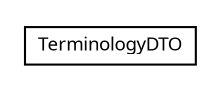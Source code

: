 #!/usr/local/bin/dot
#
# Class diagram 
# Generated by UMLGraph version R5_6 (http://www.umlgraph.org/)
#

digraph G {
	edge [fontname="Trebuchet MS",fontsize=10,labelfontname="Trebuchet MS",labelfontsize=10];
	node [fontname="Trebuchet MS",fontsize=10,shape=plaintext];
	nodesep=0.25;
	ranksep=0.5;
	// se.cambio.cds.model.terminology.dto.TerminologyDTO
	c9699 [label=<<table title="se.cambio.cds.model.terminology.dto.TerminologyDTO" border="0" cellborder="1" cellspacing="0" cellpadding="2" port="p" href="./TerminologyDTO.html">
		<tr><td><table border="0" cellspacing="0" cellpadding="1">
<tr><td align="center" balign="center"><font face="Trebuchet MS"> TerminologyDTO </font></td></tr>
		</table></td></tr>
		</table>>, URL="./TerminologyDTO.html", fontname="Trebuchet MS", fontcolor="black", fontsize=9.0];
}

